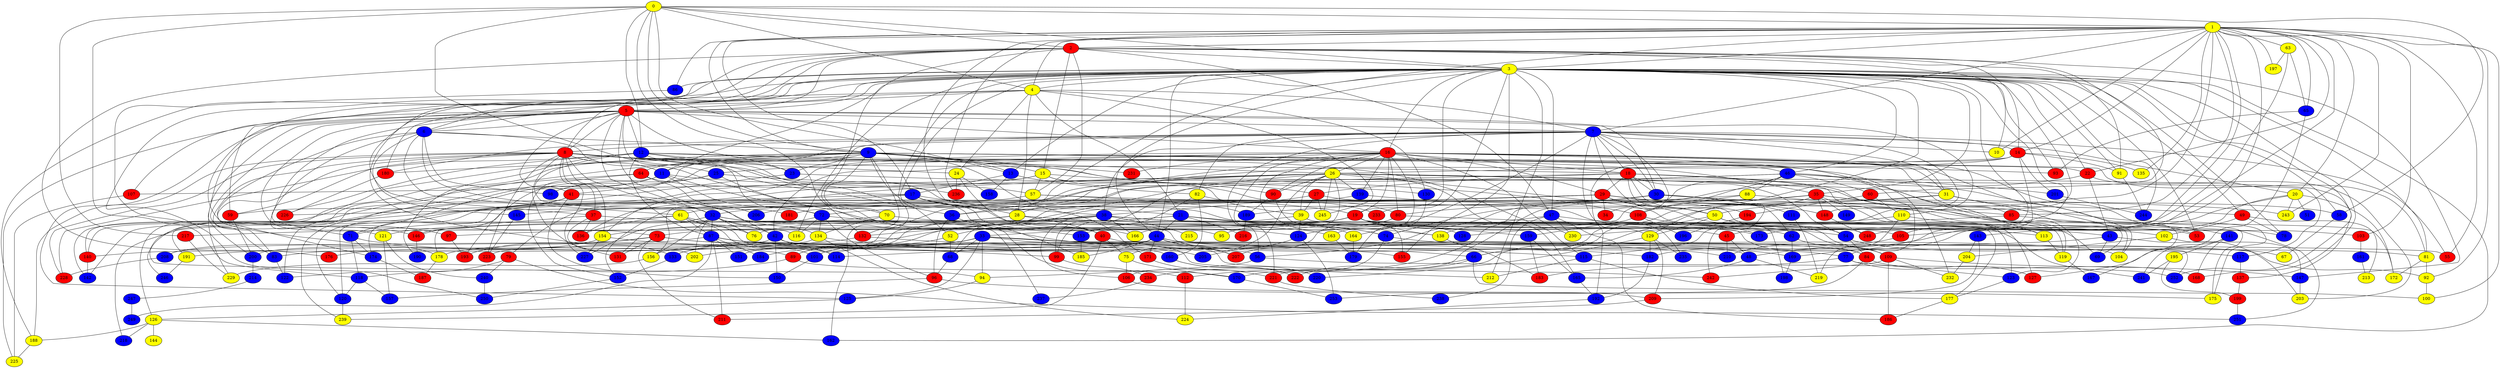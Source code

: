 graph {
0 [style = filled fillcolor = yellow];
1 [style = filled fillcolor = yellow];
2 [style = filled fillcolor = red];
3 [style = filled fillcolor = yellow];
4 [style = filled fillcolor = yellow];
5 [style = filled fillcolor = red];
6 [style = filled fillcolor = blue];
7 [style = filled fillcolor = blue];
8 [style = filled fillcolor = red];
9 [style = filled fillcolor = blue];
10 [style = filled fillcolor = yellow];
11 [style = filled fillcolor = blue];
12 [style = filled fillcolor = blue];
13 [style = filled fillcolor = blue];
14 [style = filled fillcolor = red];
15 [style = filled fillcolor = yellow];
16 [style = filled fillcolor = red];
17 [style = filled fillcolor = blue];
18 [style = filled fillcolor = red];
19 [style = filled fillcolor = red];
20 [style = filled fillcolor = yellow];
21 [style = filled fillcolor = blue];
22 [style = filled fillcolor = red];
23 [style = filled fillcolor = blue];
24 [style = filled fillcolor = yellow];
25 [style = filled fillcolor = blue];
26 [style = filled fillcolor = yellow];
27 [style = filled fillcolor = red];
28 [style = filled fillcolor = yellow];
29 [style = filled fillcolor = red];
30 [style = filled fillcolor = blue];
31 [style = filled fillcolor = yellow];
32 [style = filled fillcolor = blue];
33 [style = filled fillcolor = blue];
34 [style = filled fillcolor = red];
35 [style = filled fillcolor = red];
36 [style = filled fillcolor = blue];
37 [style = filled fillcolor = red];
38 [style = filled fillcolor = blue];
39 [style = filled fillcolor = yellow];
40 [style = filled fillcolor = red];
41 [style = filled fillcolor = red];
42 [style = filled fillcolor = blue];
43 [style = filled fillcolor = blue];
44 [style = filled fillcolor = blue];
45 [style = filled fillcolor = red];
46 [style = filled fillcolor = blue];
47 [style = filled fillcolor = blue];
48 [style = filled fillcolor = blue];
49 [style = filled fillcolor = red];
50 [style = filled fillcolor = yellow];
51 [style = filled fillcolor = blue];
52 [style = filled fillcolor = yellow];
53 [style = filled fillcolor = red];
54 [style = filled fillcolor = blue];
55 [style = filled fillcolor = red];
56 [style = filled fillcolor = blue];
57 [style = filled fillcolor = yellow];
58 [style = filled fillcolor = blue];
59 [style = filled fillcolor = red];
60 [style = filled fillcolor = red];
61 [style = filled fillcolor = yellow];
62 [style = filled fillcolor = blue];
63 [style = filled fillcolor = yellow];
64 [style = filled fillcolor = red];
65 [style = filled fillcolor = blue];
66 [style = filled fillcolor = blue];
67 [style = filled fillcolor = yellow];
68 [style = filled fillcolor = blue];
69 [style = filled fillcolor = blue];
70 [style = filled fillcolor = yellow];
71 [style = filled fillcolor = blue];
72 [style = filled fillcolor = blue];
73 [style = filled fillcolor = red];
74 [style = filled fillcolor = blue];
75 [style = filled fillcolor = yellow];
76 [style = filled fillcolor = yellow];
77 [style = filled fillcolor = blue];
78 [style = filled fillcolor = blue];
79 [style = filled fillcolor = red];
80 [style = filled fillcolor = red];
81 [style = filled fillcolor = yellow];
82 [style = filled fillcolor = yellow];
83 [style = filled fillcolor = blue];
84 [style = filled fillcolor = red];
85 [style = filled fillcolor = red];
86 [style = filled fillcolor = blue];
87 [style = filled fillcolor = blue];
88 [style = filled fillcolor = yellow];
89 [style = filled fillcolor = red];
90 [style = filled fillcolor = red];
91 [style = filled fillcolor = yellow];
92 [style = filled fillcolor = yellow];
93 [style = filled fillcolor = red];
94 [style = filled fillcolor = yellow];
95 [style = filled fillcolor = yellow];
96 [style = filled fillcolor = red];
97 [style = filled fillcolor = red];
98 [style = filled fillcolor = blue];
99 [style = filled fillcolor = red];
100 [style = filled fillcolor = yellow];
101 [style = filled fillcolor = blue];
102 [style = filled fillcolor = yellow];
103 [style = filled fillcolor = red];
104 [style = filled fillcolor = yellow];
105 [style = filled fillcolor = red];
106 [style = filled fillcolor = red];
107 [style = filled fillcolor = red];
108 [style = filled fillcolor = red];
109 [style = filled fillcolor = red];
110 [style = filled fillcolor = yellow];
111 [style = filled fillcolor = blue];
112 [style = filled fillcolor = red];
113 [style = filled fillcolor = yellow];
114 [style = filled fillcolor = blue];
115 [style = filled fillcolor = blue];
116 [style = filled fillcolor = yellow];
117 [style = filled fillcolor = blue];
118 [style = filled fillcolor = blue];
119 [style = filled fillcolor = yellow];
120 [style = filled fillcolor = blue];
121 [style = filled fillcolor = yellow];
122 [style = filled fillcolor = blue];
123 [style = filled fillcolor = blue];
124 [style = filled fillcolor = blue];
125 [style = filled fillcolor = blue];
126 [style = filled fillcolor = yellow];
127 [style = filled fillcolor = red];
128 [style = filled fillcolor = blue];
129 [style = filled fillcolor = yellow];
130 [style = filled fillcolor = blue];
131 [style = filled fillcolor = red];
132 [style = filled fillcolor = red];
133 [style = filled fillcolor = blue];
134 [style = filled fillcolor = yellow];
135 [style = filled fillcolor = yellow];
136 [style = filled fillcolor = red];
137 [style = filled fillcolor = red];
138 [style = filled fillcolor = yellow];
139 [style = filled fillcolor = blue];
140 [style = filled fillcolor = red];
141 [style = filled fillcolor = blue];
142 [style = filled fillcolor = blue];
143 [style = filled fillcolor = blue];
144 [style = filled fillcolor = yellow];
145 [style = filled fillcolor = blue];
146 [style = filled fillcolor = red];
147 [style = filled fillcolor = blue];
148 [style = filled fillcolor = red];
149 [style = filled fillcolor = blue];
150 [style = filled fillcolor = blue];
151 [style = filled fillcolor = blue];
152 [style = filled fillcolor = blue];
153 [style = filled fillcolor = blue];
154 [style = filled fillcolor = yellow];
155 [style = filled fillcolor = red];
156 [style = filled fillcolor = yellow];
157 [style = filled fillcolor = blue];
158 [style = filled fillcolor = blue];
159 [style = filled fillcolor = blue];
160 [style = filled fillcolor = blue];
161 [style = filled fillcolor = blue];
162 [style = filled fillcolor = blue];
163 [style = filled fillcolor = yellow];
164 [style = filled fillcolor = yellow];
165 [style = filled fillcolor = blue];
166 [style = filled fillcolor = yellow];
167 [style = filled fillcolor = blue];
168 [style = filled fillcolor = red];
169 [style = filled fillcolor = blue];
170 [style = filled fillcolor = blue];
171 [style = filled fillcolor = red];
172 [style = filled fillcolor = yellow];
173 [style = filled fillcolor = blue];
174 [style = filled fillcolor = blue];
175 [style = filled fillcolor = yellow];
176 [style = filled fillcolor = red];
177 [style = filled fillcolor = yellow];
178 [style = filled fillcolor = yellow];
179 [style = filled fillcolor = blue];
180 [style = filled fillcolor = red];
181 [style = filled fillcolor = red];
182 [style = filled fillcolor = blue];
183 [style = filled fillcolor = red];
184 [style = filled fillcolor = blue];
185 [style = filled fillcolor = yellow];
186 [style = filled fillcolor = red];
187 [style = filled fillcolor = red];
188 [style = filled fillcolor = yellow];
189 [style = filled fillcolor = blue];
190 [style = filled fillcolor = blue];
191 [style = filled fillcolor = yellow];
192 [style = filled fillcolor = blue];
193 [style = filled fillcolor = red];
194 [style = filled fillcolor = red];
195 [style = filled fillcolor = yellow];
196 [style = filled fillcolor = blue];
197 [style = filled fillcolor = yellow];
198 [style = filled fillcolor = blue];
199 [style = filled fillcolor = red];
200 [style = filled fillcolor = blue];
201 [style = filled fillcolor = blue];
202 [style = filled fillcolor = yellow];
203 [style = filled fillcolor = yellow];
204 [style = filled fillcolor = yellow];
205 [style = filled fillcolor = blue];
206 [style = filled fillcolor = blue];
207 [style = filled fillcolor = red];
208 [style = filled fillcolor = blue];
209 [style = filled fillcolor = red];
210 [style = filled fillcolor = blue];
211 [style = filled fillcolor = red];
212 [style = filled fillcolor = yellow];
213 [style = filled fillcolor = yellow];
214 [style = filled fillcolor = blue];
215 [style = filled fillcolor = yellow];
216 [style = filled fillcolor = red];
217 [style = filled fillcolor = red];
218 [style = filled fillcolor = blue];
219 [style = filled fillcolor = yellow];
220 [style = filled fillcolor = blue];
221 [style = filled fillcolor = red];
222 [style = filled fillcolor = red];
223 [style = filled fillcolor = red];
224 [style = filled fillcolor = yellow];
225 [style = filled fillcolor = yellow];
226 [style = filled fillcolor = red];
227 [style = filled fillcolor = blue];
228 [style = filled fillcolor = red];
229 [style = filled fillcolor = yellow];
230 [style = filled fillcolor = yellow];
231 [style = filled fillcolor = red];
232 [style = filled fillcolor = yellow];
233 [style = filled fillcolor = red];
234 [style = filled fillcolor = red];
235 [style = filled fillcolor = blue];
236 [style = filled fillcolor = red];
237 [style = filled fillcolor = blue];
238 [style = filled fillcolor = blue];
239 [style = filled fillcolor = yellow];
240 [style = filled fillcolor = blue];
241 [style = filled fillcolor = blue];
242 [style = filled fillcolor = red];
243 [style = filled fillcolor = yellow];
244 [style = filled fillcolor = blue];
245 [style = filled fillcolor = yellow];
246 [style = filled fillcolor = blue];
247 [style = filled fillcolor = blue];
248 [style = filled fillcolor = red];
249 [style = filled fillcolor = blue];
250 [style = filled fillcolor = blue];
251 [style = filled fillcolor = blue];
252 [style = filled fillcolor = blue];
253 [style = filled fillcolor = blue];
0 -- 4;
0 -- 3;
0 -- 2;
0 -- 1;
0 -- 9;
0 -- 12;
0 -- 13;
0 -- 25;
0 -- 58;
0 -- 118;
0 -- 132;
0 -- 217;
1 -- 2;
1 -- 3;
1 -- 4;
1 -- 7;
1 -- 9;
1 -- 10;
1 -- 14;
1 -- 17;
1 -- 20;
1 -- 22;
1 -- 38;
1 -- 44;
1 -- 50;
1 -- 55;
1 -- 63;
1 -- 65;
1 -- 85;
1 -- 86;
1 -- 92;
1 -- 100;
1 -- 103;
1 -- 135;
1 -- 169;
1 -- 182;
1 -- 197;
1 -- 236;
1 -- 243;
1 -- 248;
2 -- 3;
2 -- 5;
2 -- 6;
2 -- 8;
2 -- 10;
2 -- 14;
2 -- 15;
2 -- 37;
2 -- 47;
2 -- 57;
2 -- 60;
2 -- 70;
2 -- 73;
2 -- 91;
2 -- 147;
2 -- 176;
3 -- 4;
3 -- 5;
3 -- 6;
3 -- 11;
3 -- 13;
3 -- 16;
3 -- 19;
3 -- 22;
3 -- 35;
3 -- 44;
3 -- 45;
3 -- 46;
3 -- 47;
3 -- 49;
3 -- 52;
3 -- 53;
3 -- 58;
3 -- 59;
3 -- 78;
3 -- 81;
3 -- 86;
3 -- 91;
3 -- 93;
3 -- 105;
3 -- 108;
3 -- 116;
3 -- 132;
3 -- 133;
3 -- 148;
3 -- 151;
3 -- 155;
3 -- 162;
3 -- 168;
3 -- 180;
3 -- 188;
3 -- 212;
3 -- 233;
3 -- 244;
3 -- 250;
3 -- 252;
4 -- 5;
4 -- 7;
4 -- 21;
4 -- 24;
4 -- 28;
4 -- 107;
4 -- 130;
4 -- 200;
4 -- 245;
5 -- 6;
5 -- 7;
5 -- 8;
5 -- 12;
5 -- 16;
5 -- 23;
5 -- 30;
5 -- 32;
5 -- 41;
5 -- 42;
5 -- 72;
5 -- 83;
5 -- 97;
5 -- 110;
5 -- 121;
5 -- 125;
5 -- 225;
5 -- 229;
6 -- 9;
6 -- 61;
6 -- 71;
6 -- 76;
6 -- 98;
6 -- 145;
6 -- 153;
6 -- 178;
7 -- 8;
7 -- 10;
7 -- 11;
7 -- 14;
7 -- 18;
7 -- 20;
7 -- 23;
7 -- 30;
7 -- 31;
7 -- 34;
7 -- 38;
7 -- 50;
7 -- 55;
7 -- 56;
7 -- 82;
7 -- 129;
7 -- 164;
7 -- 180;
7 -- 242;
8 -- 11;
8 -- 17;
8 -- 18;
8 -- 24;
8 -- 27;
8 -- 32;
8 -- 35;
8 -- 37;
8 -- 46;
8 -- 59;
8 -- 83;
8 -- 123;
8 -- 131;
8 -- 138;
8 -- 154;
8 -- 174;
8 -- 188;
8 -- 223;
8 -- 227;
8 -- 228;
9 -- 13;
9 -- 15;
9 -- 22;
9 -- 64;
9 -- 70;
9 -- 81;
9 -- 90;
9 -- 93;
9 -- 95;
9 -- 98;
9 -- 113;
9 -- 122;
9 -- 140;
9 -- 142;
9 -- 162;
9 -- 171;
9 -- 180;
9 -- 193;
9 -- 231;
11 -- 57;
11 -- 72;
11 -- 94;
11 -- 152;
11 -- 207;
11 -- 239;
12 -- 23;
12 -- 26;
12 -- 36;
12 -- 40;
12 -- 87;
12 -- 115;
12 -- 181;
12 -- 190;
12 -- 226;
12 -- 228;
13 -- 17;
13 -- 82;
13 -- 158;
14 -- 26;
14 -- 32;
14 -- 48;
14 -- 91;
14 -- 135;
14 -- 192;
14 -- 201;
15 -- 39;
15 -- 57;
15 -- 80;
15 -- 107;
15 -- 117;
15 -- 246;
16 -- 18;
16 -- 19;
16 -- 25;
16 -- 26;
16 -- 29;
16 -- 31;
16 -- 36;
16 -- 42;
16 -- 53;
16 -- 74;
16 -- 80;
16 -- 85;
16 -- 90;
16 -- 104;
16 -- 139;
16 -- 154;
16 -- 163;
16 -- 221;
16 -- 230;
16 -- 231;
16 -- 232;
17 -- 19;
17 -- 21;
17 -- 28;
17 -- 124;
17 -- 142;
17 -- 174;
18 -- 27;
18 -- 28;
18 -- 29;
18 -- 30;
18 -- 54;
18 -- 115;
18 -- 119;
18 -- 127;
18 -- 194;
19 -- 33;
19 -- 62;
19 -- 73;
19 -- 97;
19 -- 128;
19 -- 138;
19 -- 159;
19 -- 172;
19 -- 173;
19 -- 217;
20 -- 51;
20 -- 105;
20 -- 143;
20 -- 172;
20 -- 243;
21 -- 44;
21 -- 45;
21 -- 74;
21 -- 131;
21 -- 164;
21 -- 178;
21 -- 216;
22 -- 43;
22 -- 56;
22 -- 203;
23 -- 108;
23 -- 126;
24 -- 40;
24 -- 158;
24 -- 236;
25 -- 41;
25 -- 98;
25 -- 112;
25 -- 130;
26 -- 31;
26 -- 39;
26 -- 69;
26 -- 75;
26 -- 79;
26 -- 90;
26 -- 99;
26 -- 120;
26 -- 136;
26 -- 137;
26 -- 139;
26 -- 165;
26 -- 166;
26 -- 191;
26 -- 198;
26 -- 245;
27 -- 38;
27 -- 39;
27 -- 241;
27 -- 245;
28 -- 40;
28 -- 54;
28 -- 146;
28 -- 184;
28 -- 248;
29 -- 34;
29 -- 36;
29 -- 50;
29 -- 61;
29 -- 85;
29 -- 89;
29 -- 109;
29 -- 148;
29 -- 152;
29 -- 175;
29 -- 206;
30 -- 62;
30 -- 80;
30 -- 111;
30 -- 145;
30 -- 175;
30 -- 189;
31 -- 66;
31 -- 69;
31 -- 72;
31 -- 104;
32 -- 42;
32 -- 48;
32 -- 76;
32 -- 87;
32 -- 105;
32 -- 113;
32 -- 134;
32 -- 156;
32 -- 202;
32 -- 227;
33 -- 55;
33 -- 56;
33 -- 68;
33 -- 94;
33 -- 101;
33 -- 115;
33 -- 125;
33 -- 176;
33 -- 178;
33 -- 212;
35 -- 49;
35 -- 58;
35 -- 66;
35 -- 89;
35 -- 123;
35 -- 129;
35 -- 148;
35 -- 149;
35 -- 221;
35 -- 234;
36 -- 96;
36 -- 185;
37 -- 116;
37 -- 121;
37 -- 136;
37 -- 202;
38 -- 43;
38 -- 52;
38 -- 53;
38 -- 76;
38 -- 106;
38 -- 132;
38 -- 133;
38 -- 166;
38 -- 215;
38 -- 251;
39 -- 78;
39 -- 103;
39 -- 124;
39 -- 153;
40 -- 75;
40 -- 239;
40 -- 252;
41 -- 59;
41 -- 120;
41 -- 150;
41 -- 166;
42 -- 83;
42 -- 84;
42 -- 114;
42 -- 150;
42 -- 242;
43 -- 69;
43 -- 202;
43 -- 203;
44 -- 66;
44 -- 81;
44 -- 92;
44 -- 104;
44 -- 114;
44 -- 133;
44 -- 156;
44 -- 171;
44 -- 185;
44 -- 207;
44 -- 223;
45 -- 48;
45 -- 210;
46 -- 60;
46 -- 68;
46 -- 74;
46 -- 77;
46 -- 88;
46 -- 128;
46 -- 156;
46 -- 167;
46 -- 201;
47 -- 109;
47 -- 138;
47 -- 186;
47 -- 230;
47 -- 238;
48 -- 165;
48 -- 219;
49 -- 78;
49 -- 102;
49 -- 213;
50 -- 54;
50 -- 129;
50 -- 170;
50 -- 177;
52 -- 68;
52 -- 101;
54 -- 67;
54 -- 84;
56 -- 94;
56 -- 252;
57 -- 189;
57 -- 226;
57 -- 243;
58 -- 67;
59 -- 200;
60 -- 110;
60 -- 194;
61 -- 71;
61 -- 87;
61 -- 101;
61 -- 114;
61 -- 136;
61 -- 237;
62 -- 109;
62 -- 169;
63 -- 65;
63 -- 173;
63 -- 197;
64 -- 71;
64 -- 140;
64 -- 206;
64 -- 236;
65 -- 93;
65 -- 127;
66 -- 100;
66 -- 112;
66 -- 222;
68 -- 96;
70 -- 102;
70 -- 134;
70 -- 218;
71 -- 89;
71 -- 118;
71 -- 174;
72 -- 96;
72 -- 116;
72 -- 134;
72 -- 154;
72 -- 163;
73 -- 77;
73 -- 131;
73 -- 160;
73 -- 193;
73 -- 208;
73 -- 211;
74 -- 106;
74 -- 169;
75 -- 106;
75 -- 170;
77 -- 123;
77 -- 127;
77 -- 183;
79 -- 122;
79 -- 240;
79 -- 251;
80 -- 84;
80 -- 95;
80 -- 207;
81 -- 92;
81 -- 172;
82 -- 99;
82 -- 160;
82 -- 233;
83 -- 122;
84 -- 168;
84 -- 253;
85 -- 141;
85 -- 230;
86 -- 146;
87 -- 99;
87 -- 117;
87 -- 151;
87 -- 184;
87 -- 200;
87 -- 205;
87 -- 211;
87 -- 249;
88 -- 108;
88 -- 119;
88 -- 181;
89 -- 118;
89 -- 170;
90 -- 155;
90 -- 189;
91 -- 244;
92 -- 100;
94 -- 125;
96 -- 157;
96 -- 175;
97 -- 193;
99 -- 234;
101 -- 150;
102 -- 147;
102 -- 204;
103 -- 161;
105 -- 210;
106 -- 209;
107 -- 225;
108 -- 159;
108 -- 173;
108 -- 196;
109 -- 147;
109 -- 186;
109 -- 232;
109 -- 242;
110 -- 113;
110 -- 124;
110 -- 219;
111 -- 219;
112 -- 224;
113 -- 119;
115 -- 177;
115 -- 212;
117 -- 137;
118 -- 120;
118 -- 157;
119 -- 167;
120 -- 239;
121 -- 157;
121 -- 240;
123 -- 177;
124 -- 205;
124 -- 253;
125 -- 126;
126 -- 144;
126 -- 162;
126 -- 188;
126 -- 218;
129 -- 182;
129 -- 209;
129 -- 220;
129 -- 235;
130 -- 179;
132 -- 182;
132 -- 191;
133 -- 152;
134 -- 140;
134 -- 210;
134 -- 224;
137 -- 199;
138 -- 183;
139 -- 146;
139 -- 235;
140 -- 142;
141 -- 168;
141 -- 195;
141 -- 241;
143 -- 204;
143 -- 209;
145 -- 223;
146 -- 190;
147 -- 203;
148 -- 248;
152 -- 250;
153 -- 185;
154 -- 155;
154 -- 208;
154 -- 227;
156 -- 229;
159 -- 165;
159 -- 183;
160 -- 220;
160 -- 222;
161 -- 213;
163 -- 179;
164 -- 179;
165 -- 192;
169 -- 198;
170 -- 253;
171 -- 221;
174 -- 187;
177 -- 186;
178 -- 187;
180 -- 226;
182 -- 192;
188 -- 225;
189 -- 216;
191 -- 246;
192 -- 224;
194 -- 196;
195 -- 199;
195 -- 241;
199 -- 251;
200 -- 214;
201 -- 244;
204 -- 232;
208 -- 228;
209 -- 211;
214 -- 247;
217 -- 229;
221 -- 238;
234 -- 237;
240 -- 250;
247 -- 249;
}
